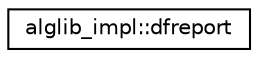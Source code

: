 digraph "Graphical Class Hierarchy"
{
  edge [fontname="Helvetica",fontsize="10",labelfontname="Helvetica",labelfontsize="10"];
  node [fontname="Helvetica",fontsize="10",shape=record];
  rankdir="LR";
  Node0 [label="alglib_impl::dfreport",height=0.2,width=0.4,color="black", fillcolor="white", style="filled",URL="$structalglib__impl_1_1dfreport.html"];
}
